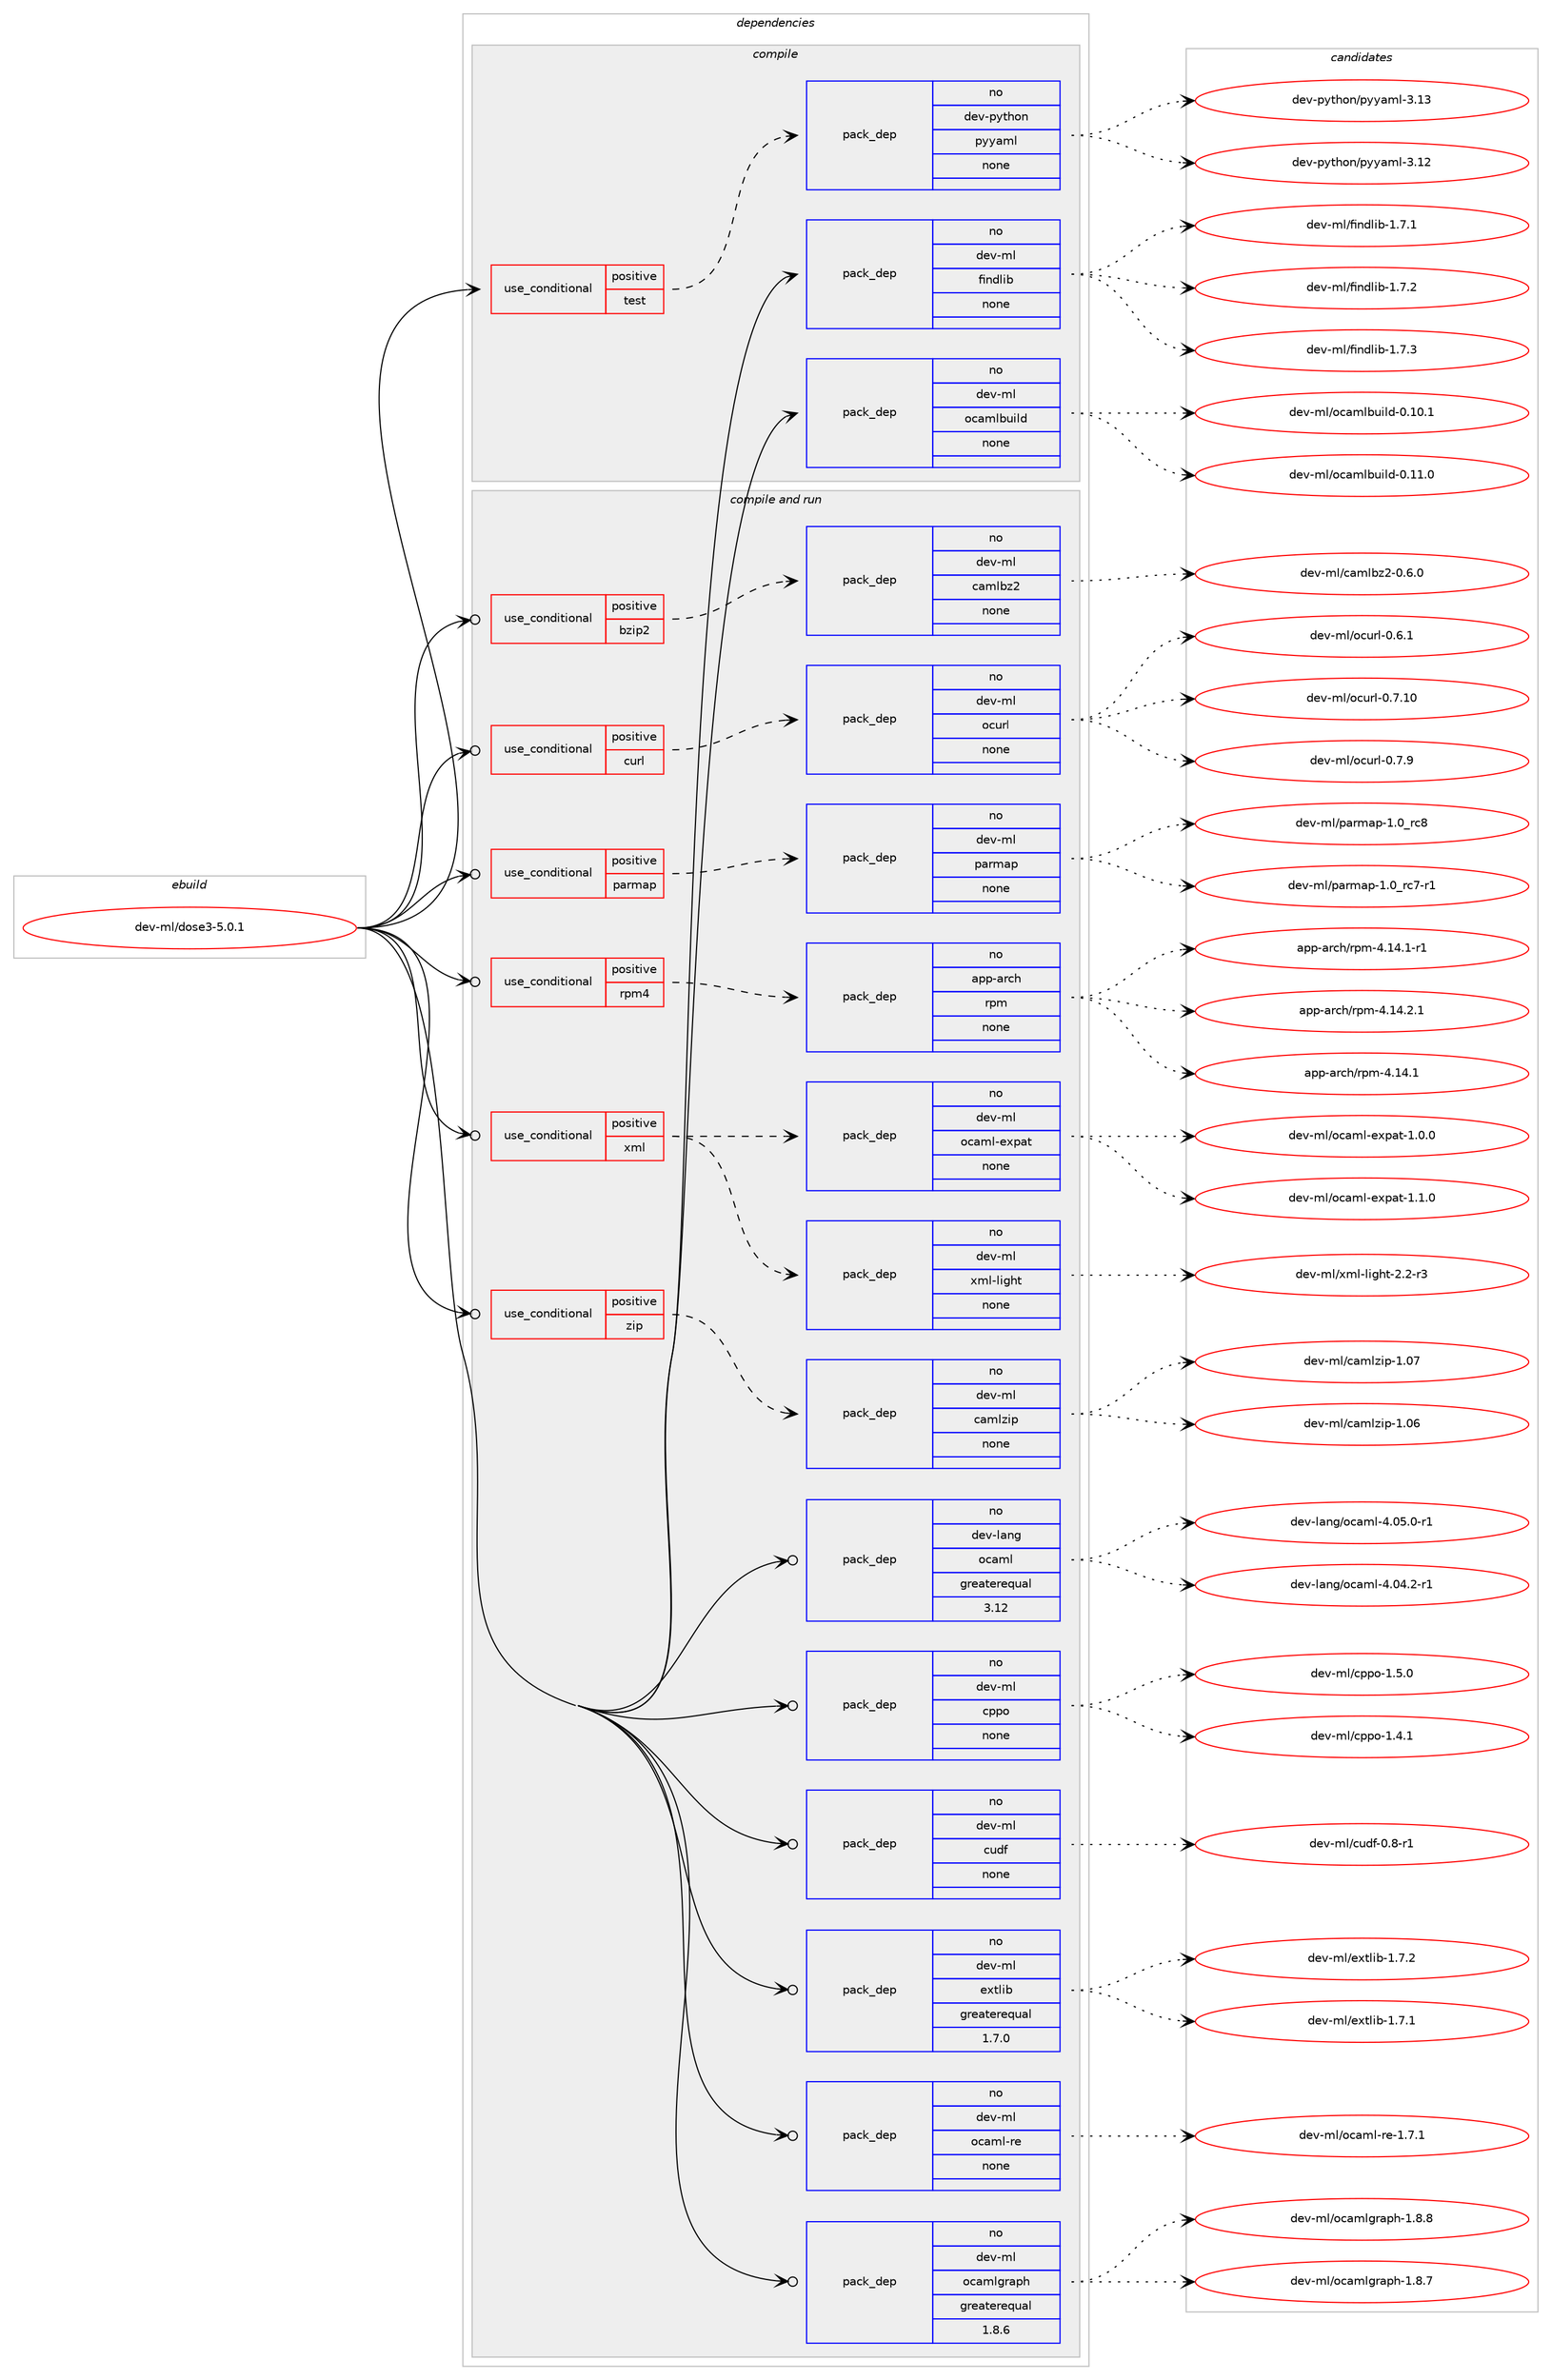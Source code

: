 digraph prolog {

# *************
# Graph options
# *************

newrank=true;
concentrate=true;
compound=true;
graph [rankdir=LR,fontname=Helvetica,fontsize=10,ranksep=1.5];#, ranksep=2.5, nodesep=0.2];
edge  [arrowhead=vee];
node  [fontname=Helvetica,fontsize=10];

# **********
# The ebuild
# **********

subgraph cluster_leftcol {
color=gray;
rank=same;
label=<<i>ebuild</i>>;
id [label="dev-ml/dose3-5.0.1", color=red, width=4, href="../dev-ml/dose3-5.0.1.svg"];
}

# ****************
# The dependencies
# ****************

subgraph cluster_midcol {
color=gray;
label=<<i>dependencies</i>>;
subgraph cluster_compile {
fillcolor="#eeeeee";
style=filled;
label=<<i>compile</i>>;
subgraph cond367485 {
dependency1374527 [label=<<TABLE BORDER="0" CELLBORDER="1" CELLSPACING="0" CELLPADDING="4"><TR><TD ROWSPAN="3" CELLPADDING="10">use_conditional</TD></TR><TR><TD>positive</TD></TR><TR><TD>test</TD></TR></TABLE>>, shape=none, color=red];
subgraph pack984029 {
dependency1374528 [label=<<TABLE BORDER="0" CELLBORDER="1" CELLSPACING="0" CELLPADDING="4" WIDTH="220"><TR><TD ROWSPAN="6" CELLPADDING="30">pack_dep</TD></TR><TR><TD WIDTH="110">no</TD></TR><TR><TD>dev-python</TD></TR><TR><TD>pyyaml</TD></TR><TR><TD>none</TD></TR><TR><TD></TD></TR></TABLE>>, shape=none, color=blue];
}
dependency1374527:e -> dependency1374528:w [weight=20,style="dashed",arrowhead="vee"];
}
id:e -> dependency1374527:w [weight=20,style="solid",arrowhead="vee"];
subgraph pack984030 {
dependency1374529 [label=<<TABLE BORDER="0" CELLBORDER="1" CELLSPACING="0" CELLPADDING="4" WIDTH="220"><TR><TD ROWSPAN="6" CELLPADDING="30">pack_dep</TD></TR><TR><TD WIDTH="110">no</TD></TR><TR><TD>dev-ml</TD></TR><TR><TD>findlib</TD></TR><TR><TD>none</TD></TR><TR><TD></TD></TR></TABLE>>, shape=none, color=blue];
}
id:e -> dependency1374529:w [weight=20,style="solid",arrowhead="vee"];
subgraph pack984031 {
dependency1374530 [label=<<TABLE BORDER="0" CELLBORDER="1" CELLSPACING="0" CELLPADDING="4" WIDTH="220"><TR><TD ROWSPAN="6" CELLPADDING="30">pack_dep</TD></TR><TR><TD WIDTH="110">no</TD></TR><TR><TD>dev-ml</TD></TR><TR><TD>ocamlbuild</TD></TR><TR><TD>none</TD></TR><TR><TD></TD></TR></TABLE>>, shape=none, color=blue];
}
id:e -> dependency1374530:w [weight=20,style="solid",arrowhead="vee"];
}
subgraph cluster_compileandrun {
fillcolor="#eeeeee";
style=filled;
label=<<i>compile and run</i>>;
subgraph cond367486 {
dependency1374531 [label=<<TABLE BORDER="0" CELLBORDER="1" CELLSPACING="0" CELLPADDING="4"><TR><TD ROWSPAN="3" CELLPADDING="10">use_conditional</TD></TR><TR><TD>positive</TD></TR><TR><TD>bzip2</TD></TR></TABLE>>, shape=none, color=red];
subgraph pack984032 {
dependency1374532 [label=<<TABLE BORDER="0" CELLBORDER="1" CELLSPACING="0" CELLPADDING="4" WIDTH="220"><TR><TD ROWSPAN="6" CELLPADDING="30">pack_dep</TD></TR><TR><TD WIDTH="110">no</TD></TR><TR><TD>dev-ml</TD></TR><TR><TD>camlbz2</TD></TR><TR><TD>none</TD></TR><TR><TD></TD></TR></TABLE>>, shape=none, color=blue];
}
dependency1374531:e -> dependency1374532:w [weight=20,style="dashed",arrowhead="vee"];
}
id:e -> dependency1374531:w [weight=20,style="solid",arrowhead="odotvee"];
subgraph cond367487 {
dependency1374533 [label=<<TABLE BORDER="0" CELLBORDER="1" CELLSPACING="0" CELLPADDING="4"><TR><TD ROWSPAN="3" CELLPADDING="10">use_conditional</TD></TR><TR><TD>positive</TD></TR><TR><TD>curl</TD></TR></TABLE>>, shape=none, color=red];
subgraph pack984033 {
dependency1374534 [label=<<TABLE BORDER="0" CELLBORDER="1" CELLSPACING="0" CELLPADDING="4" WIDTH="220"><TR><TD ROWSPAN="6" CELLPADDING="30">pack_dep</TD></TR><TR><TD WIDTH="110">no</TD></TR><TR><TD>dev-ml</TD></TR><TR><TD>ocurl</TD></TR><TR><TD>none</TD></TR><TR><TD></TD></TR></TABLE>>, shape=none, color=blue];
}
dependency1374533:e -> dependency1374534:w [weight=20,style="dashed",arrowhead="vee"];
}
id:e -> dependency1374533:w [weight=20,style="solid",arrowhead="odotvee"];
subgraph cond367488 {
dependency1374535 [label=<<TABLE BORDER="0" CELLBORDER="1" CELLSPACING="0" CELLPADDING="4"><TR><TD ROWSPAN="3" CELLPADDING="10">use_conditional</TD></TR><TR><TD>positive</TD></TR><TR><TD>parmap</TD></TR></TABLE>>, shape=none, color=red];
subgraph pack984034 {
dependency1374536 [label=<<TABLE BORDER="0" CELLBORDER="1" CELLSPACING="0" CELLPADDING="4" WIDTH="220"><TR><TD ROWSPAN="6" CELLPADDING="30">pack_dep</TD></TR><TR><TD WIDTH="110">no</TD></TR><TR><TD>dev-ml</TD></TR><TR><TD>parmap</TD></TR><TR><TD>none</TD></TR><TR><TD></TD></TR></TABLE>>, shape=none, color=blue];
}
dependency1374535:e -> dependency1374536:w [weight=20,style="dashed",arrowhead="vee"];
}
id:e -> dependency1374535:w [weight=20,style="solid",arrowhead="odotvee"];
subgraph cond367489 {
dependency1374537 [label=<<TABLE BORDER="0" CELLBORDER="1" CELLSPACING="0" CELLPADDING="4"><TR><TD ROWSPAN="3" CELLPADDING="10">use_conditional</TD></TR><TR><TD>positive</TD></TR><TR><TD>rpm4</TD></TR></TABLE>>, shape=none, color=red];
subgraph pack984035 {
dependency1374538 [label=<<TABLE BORDER="0" CELLBORDER="1" CELLSPACING="0" CELLPADDING="4" WIDTH="220"><TR><TD ROWSPAN="6" CELLPADDING="30">pack_dep</TD></TR><TR><TD WIDTH="110">no</TD></TR><TR><TD>app-arch</TD></TR><TR><TD>rpm</TD></TR><TR><TD>none</TD></TR><TR><TD></TD></TR></TABLE>>, shape=none, color=blue];
}
dependency1374537:e -> dependency1374538:w [weight=20,style="dashed",arrowhead="vee"];
}
id:e -> dependency1374537:w [weight=20,style="solid",arrowhead="odotvee"];
subgraph cond367490 {
dependency1374539 [label=<<TABLE BORDER="0" CELLBORDER="1" CELLSPACING="0" CELLPADDING="4"><TR><TD ROWSPAN="3" CELLPADDING="10">use_conditional</TD></TR><TR><TD>positive</TD></TR><TR><TD>xml</TD></TR></TABLE>>, shape=none, color=red];
subgraph pack984036 {
dependency1374540 [label=<<TABLE BORDER="0" CELLBORDER="1" CELLSPACING="0" CELLPADDING="4" WIDTH="220"><TR><TD ROWSPAN="6" CELLPADDING="30">pack_dep</TD></TR><TR><TD WIDTH="110">no</TD></TR><TR><TD>dev-ml</TD></TR><TR><TD>ocaml-expat</TD></TR><TR><TD>none</TD></TR><TR><TD></TD></TR></TABLE>>, shape=none, color=blue];
}
dependency1374539:e -> dependency1374540:w [weight=20,style="dashed",arrowhead="vee"];
subgraph pack984037 {
dependency1374541 [label=<<TABLE BORDER="0" CELLBORDER="1" CELLSPACING="0" CELLPADDING="4" WIDTH="220"><TR><TD ROWSPAN="6" CELLPADDING="30">pack_dep</TD></TR><TR><TD WIDTH="110">no</TD></TR><TR><TD>dev-ml</TD></TR><TR><TD>xml-light</TD></TR><TR><TD>none</TD></TR><TR><TD></TD></TR></TABLE>>, shape=none, color=blue];
}
dependency1374539:e -> dependency1374541:w [weight=20,style="dashed",arrowhead="vee"];
}
id:e -> dependency1374539:w [weight=20,style="solid",arrowhead="odotvee"];
subgraph cond367491 {
dependency1374542 [label=<<TABLE BORDER="0" CELLBORDER="1" CELLSPACING="0" CELLPADDING="4"><TR><TD ROWSPAN="3" CELLPADDING="10">use_conditional</TD></TR><TR><TD>positive</TD></TR><TR><TD>zip</TD></TR></TABLE>>, shape=none, color=red];
subgraph pack984038 {
dependency1374543 [label=<<TABLE BORDER="0" CELLBORDER="1" CELLSPACING="0" CELLPADDING="4" WIDTH="220"><TR><TD ROWSPAN="6" CELLPADDING="30">pack_dep</TD></TR><TR><TD WIDTH="110">no</TD></TR><TR><TD>dev-ml</TD></TR><TR><TD>camlzip</TD></TR><TR><TD>none</TD></TR><TR><TD></TD></TR></TABLE>>, shape=none, color=blue];
}
dependency1374542:e -> dependency1374543:w [weight=20,style="dashed",arrowhead="vee"];
}
id:e -> dependency1374542:w [weight=20,style="solid",arrowhead="odotvee"];
subgraph pack984039 {
dependency1374544 [label=<<TABLE BORDER="0" CELLBORDER="1" CELLSPACING="0" CELLPADDING="4" WIDTH="220"><TR><TD ROWSPAN="6" CELLPADDING="30">pack_dep</TD></TR><TR><TD WIDTH="110">no</TD></TR><TR><TD>dev-lang</TD></TR><TR><TD>ocaml</TD></TR><TR><TD>greaterequal</TD></TR><TR><TD>3.12</TD></TR></TABLE>>, shape=none, color=blue];
}
id:e -> dependency1374544:w [weight=20,style="solid",arrowhead="odotvee"];
subgraph pack984040 {
dependency1374545 [label=<<TABLE BORDER="0" CELLBORDER="1" CELLSPACING="0" CELLPADDING="4" WIDTH="220"><TR><TD ROWSPAN="6" CELLPADDING="30">pack_dep</TD></TR><TR><TD WIDTH="110">no</TD></TR><TR><TD>dev-ml</TD></TR><TR><TD>cppo</TD></TR><TR><TD>none</TD></TR><TR><TD></TD></TR></TABLE>>, shape=none, color=blue];
}
id:e -> dependency1374545:w [weight=20,style="solid",arrowhead="odotvee"];
subgraph pack984041 {
dependency1374546 [label=<<TABLE BORDER="0" CELLBORDER="1" CELLSPACING="0" CELLPADDING="4" WIDTH="220"><TR><TD ROWSPAN="6" CELLPADDING="30">pack_dep</TD></TR><TR><TD WIDTH="110">no</TD></TR><TR><TD>dev-ml</TD></TR><TR><TD>cudf</TD></TR><TR><TD>none</TD></TR><TR><TD></TD></TR></TABLE>>, shape=none, color=blue];
}
id:e -> dependency1374546:w [weight=20,style="solid",arrowhead="odotvee"];
subgraph pack984042 {
dependency1374547 [label=<<TABLE BORDER="0" CELLBORDER="1" CELLSPACING="0" CELLPADDING="4" WIDTH="220"><TR><TD ROWSPAN="6" CELLPADDING="30">pack_dep</TD></TR><TR><TD WIDTH="110">no</TD></TR><TR><TD>dev-ml</TD></TR><TR><TD>extlib</TD></TR><TR><TD>greaterequal</TD></TR><TR><TD>1.7.0</TD></TR></TABLE>>, shape=none, color=blue];
}
id:e -> dependency1374547:w [weight=20,style="solid",arrowhead="odotvee"];
subgraph pack984043 {
dependency1374548 [label=<<TABLE BORDER="0" CELLBORDER="1" CELLSPACING="0" CELLPADDING="4" WIDTH="220"><TR><TD ROWSPAN="6" CELLPADDING="30">pack_dep</TD></TR><TR><TD WIDTH="110">no</TD></TR><TR><TD>dev-ml</TD></TR><TR><TD>ocaml-re</TD></TR><TR><TD>none</TD></TR><TR><TD></TD></TR></TABLE>>, shape=none, color=blue];
}
id:e -> dependency1374548:w [weight=20,style="solid",arrowhead="odotvee"];
subgraph pack984044 {
dependency1374549 [label=<<TABLE BORDER="0" CELLBORDER="1" CELLSPACING="0" CELLPADDING="4" WIDTH="220"><TR><TD ROWSPAN="6" CELLPADDING="30">pack_dep</TD></TR><TR><TD WIDTH="110">no</TD></TR><TR><TD>dev-ml</TD></TR><TR><TD>ocamlgraph</TD></TR><TR><TD>greaterequal</TD></TR><TR><TD>1.8.6</TD></TR></TABLE>>, shape=none, color=blue];
}
id:e -> dependency1374549:w [weight=20,style="solid",arrowhead="odotvee"];
}
subgraph cluster_run {
fillcolor="#eeeeee";
style=filled;
label=<<i>run</i>>;
}
}

# **************
# The candidates
# **************

subgraph cluster_choices {
rank=same;
color=gray;
label=<<i>candidates</i>>;

subgraph choice984029 {
color=black;
nodesep=1;
choice1001011184511212111610411111047112121121971091084551464950 [label="dev-python/pyyaml-3.12", color=red, width=4,href="../dev-python/pyyaml-3.12.svg"];
choice1001011184511212111610411111047112121121971091084551464951 [label="dev-python/pyyaml-3.13", color=red, width=4,href="../dev-python/pyyaml-3.13.svg"];
dependency1374528:e -> choice1001011184511212111610411111047112121121971091084551464950:w [style=dotted,weight="100"];
dependency1374528:e -> choice1001011184511212111610411111047112121121971091084551464951:w [style=dotted,weight="100"];
}
subgraph choice984030 {
color=black;
nodesep=1;
choice100101118451091084710210511010010810598454946554649 [label="dev-ml/findlib-1.7.1", color=red, width=4,href="../dev-ml/findlib-1.7.1.svg"];
choice100101118451091084710210511010010810598454946554650 [label="dev-ml/findlib-1.7.2", color=red, width=4,href="../dev-ml/findlib-1.7.2.svg"];
choice100101118451091084710210511010010810598454946554651 [label="dev-ml/findlib-1.7.3", color=red, width=4,href="../dev-ml/findlib-1.7.3.svg"];
dependency1374529:e -> choice100101118451091084710210511010010810598454946554649:w [style=dotted,weight="100"];
dependency1374529:e -> choice100101118451091084710210511010010810598454946554650:w [style=dotted,weight="100"];
dependency1374529:e -> choice100101118451091084710210511010010810598454946554651:w [style=dotted,weight="100"];
}
subgraph choice984031 {
color=black;
nodesep=1;
choice100101118451091084711199971091089811710510810045484649484649 [label="dev-ml/ocamlbuild-0.10.1", color=red, width=4,href="../dev-ml/ocamlbuild-0.10.1.svg"];
choice100101118451091084711199971091089811710510810045484649494648 [label="dev-ml/ocamlbuild-0.11.0", color=red, width=4,href="../dev-ml/ocamlbuild-0.11.0.svg"];
dependency1374530:e -> choice100101118451091084711199971091089811710510810045484649484649:w [style=dotted,weight="100"];
dependency1374530:e -> choice100101118451091084711199971091089811710510810045484649494648:w [style=dotted,weight="100"];
}
subgraph choice984032 {
color=black;
nodesep=1;
choice100101118451091084799971091089812250454846544648 [label="dev-ml/camlbz2-0.6.0", color=red, width=4,href="../dev-ml/camlbz2-0.6.0.svg"];
dependency1374532:e -> choice100101118451091084799971091089812250454846544648:w [style=dotted,weight="100"];
}
subgraph choice984033 {
color=black;
nodesep=1;
choice100101118451091084711199117114108454846544649 [label="dev-ml/ocurl-0.6.1", color=red, width=4,href="../dev-ml/ocurl-0.6.1.svg"];
choice10010111845109108471119911711410845484655464948 [label="dev-ml/ocurl-0.7.10", color=red, width=4,href="../dev-ml/ocurl-0.7.10.svg"];
choice100101118451091084711199117114108454846554657 [label="dev-ml/ocurl-0.7.9", color=red, width=4,href="../dev-ml/ocurl-0.7.9.svg"];
dependency1374534:e -> choice100101118451091084711199117114108454846544649:w [style=dotted,weight="100"];
dependency1374534:e -> choice10010111845109108471119911711410845484655464948:w [style=dotted,weight="100"];
dependency1374534:e -> choice100101118451091084711199117114108454846554657:w [style=dotted,weight="100"];
}
subgraph choice984034 {
color=black;
nodesep=1;
choice10010111845109108471129711410997112454946489511499554511449 [label="dev-ml/parmap-1.0_rc7-r1", color=red, width=4,href="../dev-ml/parmap-1.0_rc7-r1.svg"];
choice1001011184510910847112971141099711245494648951149956 [label="dev-ml/parmap-1.0_rc8", color=red, width=4,href="../dev-ml/parmap-1.0_rc8.svg"];
dependency1374536:e -> choice10010111845109108471129711410997112454946489511499554511449:w [style=dotted,weight="100"];
dependency1374536:e -> choice1001011184510910847112971141099711245494648951149956:w [style=dotted,weight="100"];
}
subgraph choice984035 {
color=black;
nodesep=1;
choice971121124597114991044711411210945524649524649 [label="app-arch/rpm-4.14.1", color=red, width=4,href="../app-arch/rpm-4.14.1.svg"];
choice9711211245971149910447114112109455246495246494511449 [label="app-arch/rpm-4.14.1-r1", color=red, width=4,href="../app-arch/rpm-4.14.1-r1.svg"];
choice9711211245971149910447114112109455246495246504649 [label="app-arch/rpm-4.14.2.1", color=red, width=4,href="../app-arch/rpm-4.14.2.1.svg"];
dependency1374538:e -> choice971121124597114991044711411210945524649524649:w [style=dotted,weight="100"];
dependency1374538:e -> choice9711211245971149910447114112109455246495246494511449:w [style=dotted,weight="100"];
dependency1374538:e -> choice9711211245971149910447114112109455246495246504649:w [style=dotted,weight="100"];
}
subgraph choice984036 {
color=black;
nodesep=1;
choice100101118451091084711199971091084510112011297116454946484648 [label="dev-ml/ocaml-expat-1.0.0", color=red, width=4,href="../dev-ml/ocaml-expat-1.0.0.svg"];
choice100101118451091084711199971091084510112011297116454946494648 [label="dev-ml/ocaml-expat-1.1.0", color=red, width=4,href="../dev-ml/ocaml-expat-1.1.0.svg"];
dependency1374540:e -> choice100101118451091084711199971091084510112011297116454946484648:w [style=dotted,weight="100"];
dependency1374540:e -> choice100101118451091084711199971091084510112011297116454946494648:w [style=dotted,weight="100"];
}
subgraph choice984037 {
color=black;
nodesep=1;
choice100101118451091084712010910845108105103104116455046504511451 [label="dev-ml/xml-light-2.2-r3", color=red, width=4,href="../dev-ml/xml-light-2.2-r3.svg"];
dependency1374541:e -> choice100101118451091084712010910845108105103104116455046504511451:w [style=dotted,weight="100"];
}
subgraph choice984038 {
color=black;
nodesep=1;
choice100101118451091084799971091081221051124549464854 [label="dev-ml/camlzip-1.06", color=red, width=4,href="../dev-ml/camlzip-1.06.svg"];
choice100101118451091084799971091081221051124549464855 [label="dev-ml/camlzip-1.07", color=red, width=4,href="../dev-ml/camlzip-1.07.svg"];
dependency1374543:e -> choice100101118451091084799971091081221051124549464854:w [style=dotted,weight="100"];
dependency1374543:e -> choice100101118451091084799971091081221051124549464855:w [style=dotted,weight="100"];
}
subgraph choice984039 {
color=black;
nodesep=1;
choice1001011184510897110103471119997109108455246485246504511449 [label="dev-lang/ocaml-4.04.2-r1", color=red, width=4,href="../dev-lang/ocaml-4.04.2-r1.svg"];
choice1001011184510897110103471119997109108455246485346484511449 [label="dev-lang/ocaml-4.05.0-r1", color=red, width=4,href="../dev-lang/ocaml-4.05.0-r1.svg"];
dependency1374544:e -> choice1001011184510897110103471119997109108455246485246504511449:w [style=dotted,weight="100"];
dependency1374544:e -> choice1001011184510897110103471119997109108455246485346484511449:w [style=dotted,weight="100"];
}
subgraph choice984040 {
color=black;
nodesep=1;
choice100101118451091084799112112111454946524649 [label="dev-ml/cppo-1.4.1", color=red, width=4,href="../dev-ml/cppo-1.4.1.svg"];
choice100101118451091084799112112111454946534648 [label="dev-ml/cppo-1.5.0", color=red, width=4,href="../dev-ml/cppo-1.5.0.svg"];
dependency1374545:e -> choice100101118451091084799112112111454946524649:w [style=dotted,weight="100"];
dependency1374545:e -> choice100101118451091084799112112111454946534648:w [style=dotted,weight="100"];
}
subgraph choice984041 {
color=black;
nodesep=1;
choice100101118451091084799117100102454846564511449 [label="dev-ml/cudf-0.8-r1", color=red, width=4,href="../dev-ml/cudf-0.8-r1.svg"];
dependency1374546:e -> choice100101118451091084799117100102454846564511449:w [style=dotted,weight="100"];
}
subgraph choice984042 {
color=black;
nodesep=1;
choice100101118451091084710112011610810598454946554649 [label="dev-ml/extlib-1.7.1", color=red, width=4,href="../dev-ml/extlib-1.7.1.svg"];
choice100101118451091084710112011610810598454946554650 [label="dev-ml/extlib-1.7.2", color=red, width=4,href="../dev-ml/extlib-1.7.2.svg"];
dependency1374547:e -> choice100101118451091084710112011610810598454946554649:w [style=dotted,weight="100"];
dependency1374547:e -> choice100101118451091084710112011610810598454946554650:w [style=dotted,weight="100"];
}
subgraph choice984043 {
color=black;
nodesep=1;
choice1001011184510910847111999710910845114101454946554649 [label="dev-ml/ocaml-re-1.7.1", color=red, width=4,href="../dev-ml/ocaml-re-1.7.1.svg"];
dependency1374548:e -> choice1001011184510910847111999710910845114101454946554649:w [style=dotted,weight="100"];
}
subgraph choice984044 {
color=black;
nodesep=1;
choice1001011184510910847111999710910810311497112104454946564655 [label="dev-ml/ocamlgraph-1.8.7", color=red, width=4,href="../dev-ml/ocamlgraph-1.8.7.svg"];
choice1001011184510910847111999710910810311497112104454946564656 [label="dev-ml/ocamlgraph-1.8.8", color=red, width=4,href="../dev-ml/ocamlgraph-1.8.8.svg"];
dependency1374549:e -> choice1001011184510910847111999710910810311497112104454946564655:w [style=dotted,weight="100"];
dependency1374549:e -> choice1001011184510910847111999710910810311497112104454946564656:w [style=dotted,weight="100"];
}
}

}
